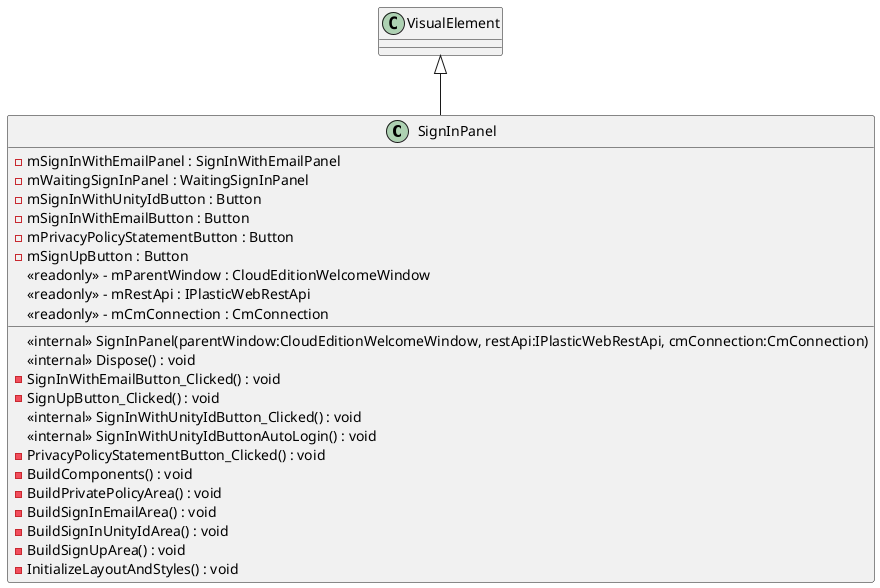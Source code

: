 @startuml
class SignInPanel {
    <<internal>> SignInPanel(parentWindow:CloudEditionWelcomeWindow, restApi:IPlasticWebRestApi, cmConnection:CmConnection)
    <<internal>> Dispose() : void
    - SignInWithEmailButton_Clicked() : void
    - SignUpButton_Clicked() : void
    <<internal>> SignInWithUnityIdButton_Clicked() : void
    <<internal>> SignInWithUnityIdButtonAutoLogin() : void
    - PrivacyPolicyStatementButton_Clicked() : void
    - BuildComponents() : void
    - BuildPrivatePolicyArea() : void
    - BuildSignInEmailArea() : void
    - BuildSignInUnityIdArea() : void
    - BuildSignUpArea() : void
    - InitializeLayoutAndStyles() : void
    - mSignInWithEmailPanel : SignInWithEmailPanel
    - mWaitingSignInPanel : WaitingSignInPanel
    - mSignInWithUnityIdButton : Button
    - mSignInWithEmailButton : Button
    - mPrivacyPolicyStatementButton : Button
    - mSignUpButton : Button
    <<readonly>> - mParentWindow : CloudEditionWelcomeWindow
    <<readonly>> - mRestApi : IPlasticWebRestApi
    <<readonly>> - mCmConnection : CmConnection
}
VisualElement <|-- SignInPanel
@enduml
